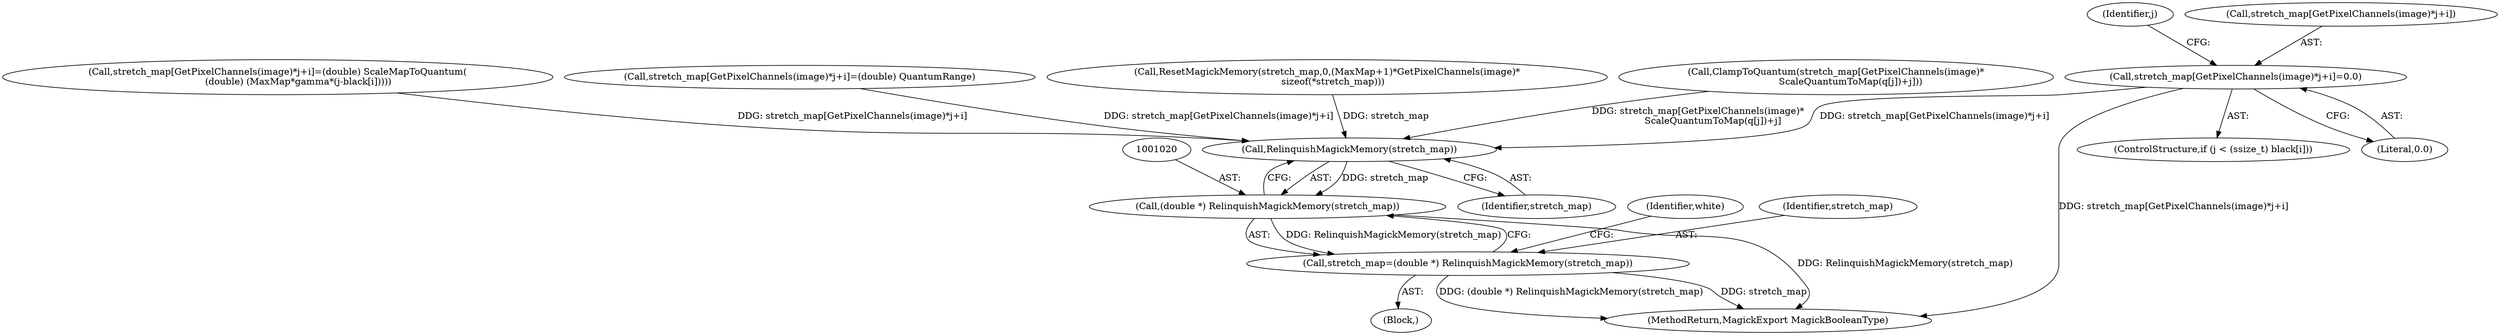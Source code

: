 digraph "0_ImageMagick_1cc6f0ccc92c20c7cab6c4a7335daf29c91f0d8e@array" {
"1000602" [label="(Call,stretch_map[GetPixelChannels(image)*j+i]=0.0)"];
"1001021" [label="(Call,RelinquishMagickMemory(stretch_map))"];
"1001019" [label="(Call,(double *) RelinquishMagickMemory(stretch_map))"];
"1001017" [label="(Call,stretch_map=(double *) RelinquishMagickMemory(stretch_map))"];
"1000581" [label="(Identifier,j)"];
"1001018" [label="(Identifier,stretch_map)"];
"1000642" [label="(Call,stretch_map[GetPixelChannels(image)*j+i]=(double) ScaleMapToQuantum(\n              (double) (MaxMap*gamma*(j-black[i]))))"];
"1000621" [label="(Call,stretch_map[GetPixelChannels(image)*j+i]=(double) QuantumRange)"];
"1000611" [label="(Literal,0.0)"];
"1001037" [label="(MethodReturn,MagickExport MagickBooleanType)"];
"1001021" [label="(Call,RelinquishMagickMemory(stretch_map))"];
"1001022" [label="(Identifier,stretch_map)"];
"1001019" [label="(Call,(double *) RelinquishMagickMemory(stretch_map))"];
"1001017" [label="(Call,stretch_map=(double *) RelinquishMagickMemory(stretch_map))"];
"1000602" [label="(Call,stretch_map[GetPixelChannels(image)*j+i]=0.0)"];
"1000111" [label="(Block,)"];
"1000594" [label="(ControlStructure,if (j < (ssize_t) black[i]))"];
"1000544" [label="(Call,ResetMagickMemory(stretch_map,0,(MaxMap+1)*GetPixelChannels(image)*\n    sizeof(*stretch_map)))"];
"1001024" [label="(Identifier,white)"];
"1000961" [label="(Call,ClampToQuantum(stretch_map[GetPixelChannels(image)*\n          ScaleQuantumToMap(q[j])+j]))"];
"1000603" [label="(Call,stretch_map[GetPixelChannels(image)*j+i])"];
"1000602" -> "1000594"  [label="AST: "];
"1000602" -> "1000611"  [label="CFG: "];
"1000603" -> "1000602"  [label="AST: "];
"1000611" -> "1000602"  [label="AST: "];
"1000581" -> "1000602"  [label="CFG: "];
"1000602" -> "1001037"  [label="DDG: stretch_map[GetPixelChannels(image)*j+i]"];
"1000602" -> "1001021"  [label="DDG: stretch_map[GetPixelChannels(image)*j+i]"];
"1001021" -> "1001019"  [label="AST: "];
"1001021" -> "1001022"  [label="CFG: "];
"1001022" -> "1001021"  [label="AST: "];
"1001019" -> "1001021"  [label="CFG: "];
"1001021" -> "1001019"  [label="DDG: stretch_map"];
"1000642" -> "1001021"  [label="DDG: stretch_map[GetPixelChannels(image)*j+i]"];
"1000621" -> "1001021"  [label="DDG: stretch_map[GetPixelChannels(image)*j+i]"];
"1000961" -> "1001021"  [label="DDG: stretch_map[GetPixelChannels(image)*\n          ScaleQuantumToMap(q[j])+j]"];
"1000544" -> "1001021"  [label="DDG: stretch_map"];
"1001019" -> "1001017"  [label="AST: "];
"1001020" -> "1001019"  [label="AST: "];
"1001017" -> "1001019"  [label="CFG: "];
"1001019" -> "1001037"  [label="DDG: RelinquishMagickMemory(stretch_map)"];
"1001019" -> "1001017"  [label="DDG: RelinquishMagickMemory(stretch_map)"];
"1001017" -> "1000111"  [label="AST: "];
"1001018" -> "1001017"  [label="AST: "];
"1001024" -> "1001017"  [label="CFG: "];
"1001017" -> "1001037"  [label="DDG: stretch_map"];
"1001017" -> "1001037"  [label="DDG: (double *) RelinquishMagickMemory(stretch_map)"];
}
